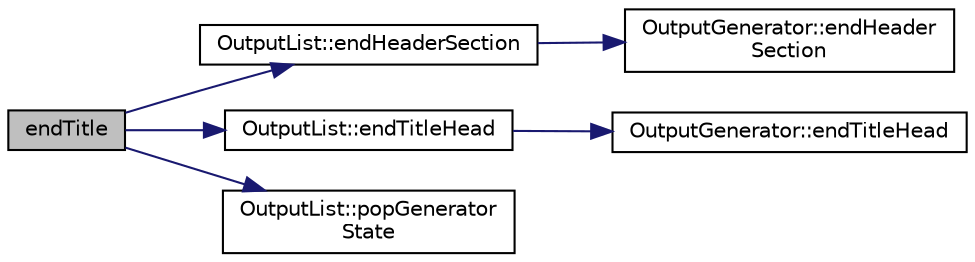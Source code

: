 digraph "endTitle"
{
 // LATEX_PDF_SIZE
  edge [fontname="Helvetica",fontsize="10",labelfontname="Helvetica",labelfontsize="10"];
  node [fontname="Helvetica",fontsize="10",shape=record];
  rankdir="LR";
  Node1 [label="endTitle",height=0.2,width=0.4,color="black", fillcolor="grey75", style="filled", fontcolor="black",tooltip=" "];
  Node1 -> Node2 [color="midnightblue",fontsize="10",style="solid",fontname="Helvetica"];
  Node2 [label="OutputList::endHeaderSection",height=0.2,width=0.4,color="black", fillcolor="white", style="filled",URL="$classOutputList.html#a327fd876b42a81d55c668042dc3104d7",tooltip=" "];
  Node2 -> Node3 [color="midnightblue",fontsize="10",style="solid",fontname="Helvetica"];
  Node3 [label="OutputGenerator::endHeader\lSection",height=0.2,width=0.4,color="black", fillcolor="white", style="filled",URL="$classOutputGenerator.html#a0be4290a396c38e39361a1a23f331730",tooltip=" "];
  Node1 -> Node4 [color="midnightblue",fontsize="10",style="solid",fontname="Helvetica"];
  Node4 [label="OutputList::endTitleHead",height=0.2,width=0.4,color="black", fillcolor="white", style="filled",URL="$classOutputList.html#a0d24b8d36374b773ce723e4b3ae650e7",tooltip=" "];
  Node4 -> Node5 [color="midnightblue",fontsize="10",style="solid",fontname="Helvetica"];
  Node5 [label="OutputGenerator::endTitleHead",height=0.2,width=0.4,color="black", fillcolor="white", style="filled",URL="$classOutputGenerator.html#a45d00b7bf393e03b57725e35ba532aba",tooltip=" "];
  Node1 -> Node6 [color="midnightblue",fontsize="10",style="solid",fontname="Helvetica"];
  Node6 [label="OutputList::popGenerator\lState",height=0.2,width=0.4,color="black", fillcolor="white", style="filled",URL="$classOutputList.html#a94eb1af2ea07425ef1faa539d24adcf8",tooltip=" "];
}
